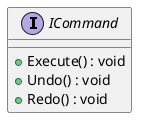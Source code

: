 @startuml
interface ICommand {
    + Execute() : void
    + Undo() : void
    + Redo() : void
}
@enduml
